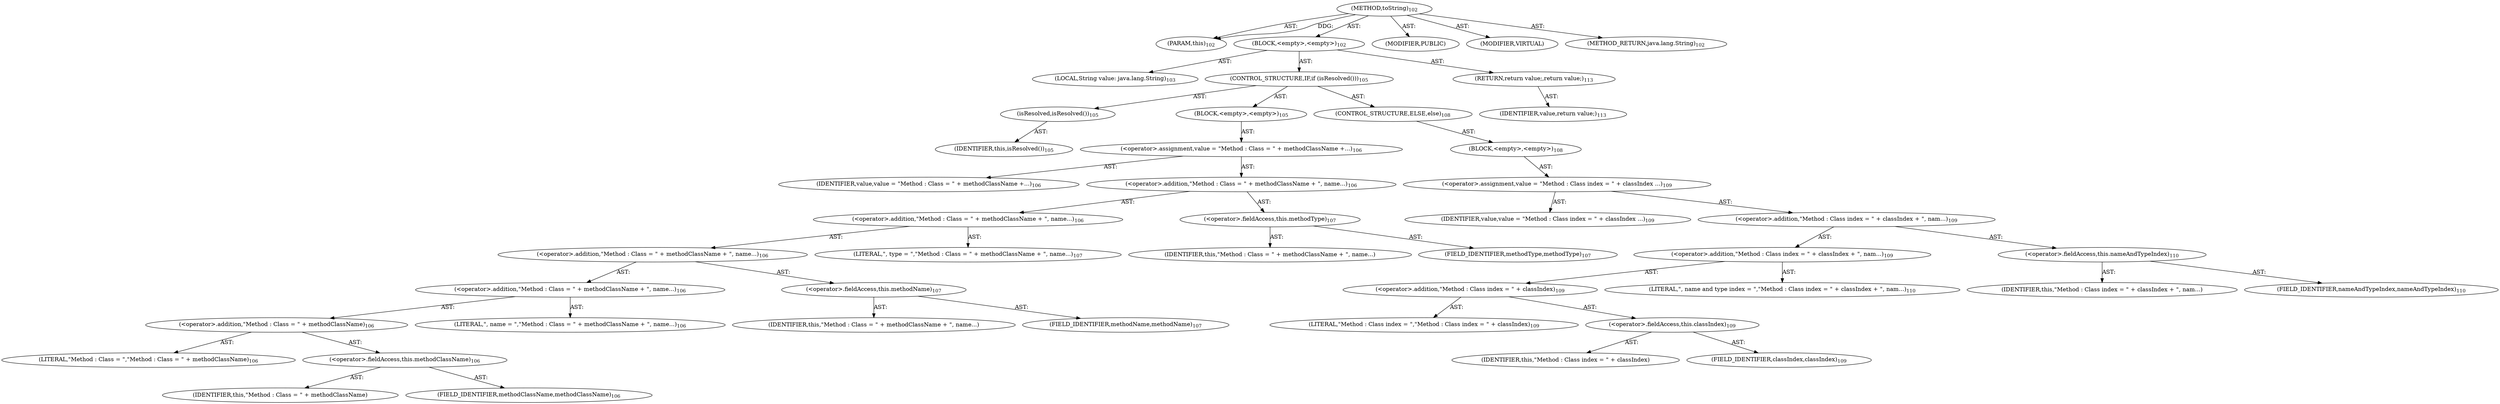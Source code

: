 digraph "toString" {  
"111669149698" [label = <(METHOD,toString)<SUB>102</SUB>> ]
"115964116992" [label = <(PARAM,this)<SUB>102</SUB>> ]
"25769803778" [label = <(BLOCK,&lt;empty&gt;,&lt;empty&gt;)<SUB>102</SUB>> ]
"94489280512" [label = <(LOCAL,String value: java.lang.String)<SUB>103</SUB>> ]
"47244640256" [label = <(CONTROL_STRUCTURE,IF,if (isResolved()))<SUB>105</SUB>> ]
"30064771079" [label = <(isResolved,isResolved())<SUB>105</SUB>> ]
"68719476736" [label = <(IDENTIFIER,this,isResolved())<SUB>105</SUB>> ]
"25769803779" [label = <(BLOCK,&lt;empty&gt;,&lt;empty&gt;)<SUB>105</SUB>> ]
"30064771080" [label = <(&lt;operator&gt;.assignment,value = &quot;Method : Class = &quot; + methodClassName +...)<SUB>106</SUB>> ]
"68719476743" [label = <(IDENTIFIER,value,value = &quot;Method : Class = &quot; + methodClassName +...)<SUB>106</SUB>> ]
"30064771081" [label = <(&lt;operator&gt;.addition,&quot;Method : Class = &quot; + methodClassName + &quot;, name...)<SUB>106</SUB>> ]
"30064771082" [label = <(&lt;operator&gt;.addition,&quot;Method : Class = &quot; + methodClassName + &quot;, name...)<SUB>106</SUB>> ]
"30064771083" [label = <(&lt;operator&gt;.addition,&quot;Method : Class = &quot; + methodClassName + &quot;, name...)<SUB>106</SUB>> ]
"30064771084" [label = <(&lt;operator&gt;.addition,&quot;Method : Class = &quot; + methodClassName + &quot;, name...)<SUB>106</SUB>> ]
"30064771085" [label = <(&lt;operator&gt;.addition,&quot;Method : Class = &quot; + methodClassName)<SUB>106</SUB>> ]
"90194313217" [label = <(LITERAL,&quot;Method : Class = &quot;,&quot;Method : Class = &quot; + methodClassName)<SUB>106</SUB>> ]
"30064771086" [label = <(&lt;operator&gt;.fieldAccess,this.methodClassName)<SUB>106</SUB>> ]
"68719476744" [label = <(IDENTIFIER,this,&quot;Method : Class = &quot; + methodClassName)> ]
"55834574850" [label = <(FIELD_IDENTIFIER,methodClassName,methodClassName)<SUB>106</SUB>> ]
"90194313218" [label = <(LITERAL,&quot;, name = &quot;,&quot;Method : Class = &quot; + methodClassName + &quot;, name...)<SUB>106</SUB>> ]
"30064771087" [label = <(&lt;operator&gt;.fieldAccess,this.methodName)<SUB>107</SUB>> ]
"68719476745" [label = <(IDENTIFIER,this,&quot;Method : Class = &quot; + methodClassName + &quot;, name...)> ]
"55834574851" [label = <(FIELD_IDENTIFIER,methodName,methodName)<SUB>107</SUB>> ]
"90194313219" [label = <(LITERAL,&quot;, type = &quot;,&quot;Method : Class = &quot; + methodClassName + &quot;, name...)<SUB>107</SUB>> ]
"30064771088" [label = <(&lt;operator&gt;.fieldAccess,this.methodType)<SUB>107</SUB>> ]
"68719476746" [label = <(IDENTIFIER,this,&quot;Method : Class = &quot; + methodClassName + &quot;, name...)> ]
"55834574852" [label = <(FIELD_IDENTIFIER,methodType,methodType)<SUB>107</SUB>> ]
"47244640257" [label = <(CONTROL_STRUCTURE,ELSE,else)<SUB>108</SUB>> ]
"25769803780" [label = <(BLOCK,&lt;empty&gt;,&lt;empty&gt;)<SUB>108</SUB>> ]
"30064771089" [label = <(&lt;operator&gt;.assignment,value = &quot;Method : Class index = &quot; + classIndex ...)<SUB>109</SUB>> ]
"68719476747" [label = <(IDENTIFIER,value,value = &quot;Method : Class index = &quot; + classIndex ...)<SUB>109</SUB>> ]
"30064771090" [label = <(&lt;operator&gt;.addition,&quot;Method : Class index = &quot; + classIndex + &quot;, nam...)<SUB>109</SUB>> ]
"30064771091" [label = <(&lt;operator&gt;.addition,&quot;Method : Class index = &quot; + classIndex + &quot;, nam...)<SUB>109</SUB>> ]
"30064771092" [label = <(&lt;operator&gt;.addition,&quot;Method : Class index = &quot; + classIndex)<SUB>109</SUB>> ]
"90194313220" [label = <(LITERAL,&quot;Method : Class index = &quot;,&quot;Method : Class index = &quot; + classIndex)<SUB>109</SUB>> ]
"30064771093" [label = <(&lt;operator&gt;.fieldAccess,this.classIndex)<SUB>109</SUB>> ]
"68719476748" [label = <(IDENTIFIER,this,&quot;Method : Class index = &quot; + classIndex)> ]
"55834574853" [label = <(FIELD_IDENTIFIER,classIndex,classIndex)<SUB>109</SUB>> ]
"90194313221" [label = <(LITERAL,&quot;, name and type index = &quot;,&quot;Method : Class index = &quot; + classIndex + &quot;, nam...)<SUB>110</SUB>> ]
"30064771094" [label = <(&lt;operator&gt;.fieldAccess,this.nameAndTypeIndex)<SUB>110</SUB>> ]
"68719476749" [label = <(IDENTIFIER,this,&quot;Method : Class index = &quot; + classIndex + &quot;, nam...)> ]
"55834574854" [label = <(FIELD_IDENTIFIER,nameAndTypeIndex,nameAndTypeIndex)<SUB>110</SUB>> ]
"146028888064" [label = <(RETURN,return value;,return value;)<SUB>113</SUB>> ]
"68719476750" [label = <(IDENTIFIER,value,return value;)<SUB>113</SUB>> ]
"133143986185" [label = <(MODIFIER,PUBLIC)> ]
"133143986186" [label = <(MODIFIER,VIRTUAL)> ]
"128849018882" [label = <(METHOD_RETURN,java.lang.String)<SUB>102</SUB>> ]
  "111669149698" -> "115964116992"  [ label = "AST: "] 
  "111669149698" -> "25769803778"  [ label = "AST: "] 
  "111669149698" -> "133143986185"  [ label = "AST: "] 
  "111669149698" -> "133143986186"  [ label = "AST: "] 
  "111669149698" -> "128849018882"  [ label = "AST: "] 
  "25769803778" -> "94489280512"  [ label = "AST: "] 
  "25769803778" -> "47244640256"  [ label = "AST: "] 
  "25769803778" -> "146028888064"  [ label = "AST: "] 
  "47244640256" -> "30064771079"  [ label = "AST: "] 
  "47244640256" -> "25769803779"  [ label = "AST: "] 
  "47244640256" -> "47244640257"  [ label = "AST: "] 
  "30064771079" -> "68719476736"  [ label = "AST: "] 
  "25769803779" -> "30064771080"  [ label = "AST: "] 
  "30064771080" -> "68719476743"  [ label = "AST: "] 
  "30064771080" -> "30064771081"  [ label = "AST: "] 
  "30064771081" -> "30064771082"  [ label = "AST: "] 
  "30064771081" -> "30064771088"  [ label = "AST: "] 
  "30064771082" -> "30064771083"  [ label = "AST: "] 
  "30064771082" -> "90194313219"  [ label = "AST: "] 
  "30064771083" -> "30064771084"  [ label = "AST: "] 
  "30064771083" -> "30064771087"  [ label = "AST: "] 
  "30064771084" -> "30064771085"  [ label = "AST: "] 
  "30064771084" -> "90194313218"  [ label = "AST: "] 
  "30064771085" -> "90194313217"  [ label = "AST: "] 
  "30064771085" -> "30064771086"  [ label = "AST: "] 
  "30064771086" -> "68719476744"  [ label = "AST: "] 
  "30064771086" -> "55834574850"  [ label = "AST: "] 
  "30064771087" -> "68719476745"  [ label = "AST: "] 
  "30064771087" -> "55834574851"  [ label = "AST: "] 
  "30064771088" -> "68719476746"  [ label = "AST: "] 
  "30064771088" -> "55834574852"  [ label = "AST: "] 
  "47244640257" -> "25769803780"  [ label = "AST: "] 
  "25769803780" -> "30064771089"  [ label = "AST: "] 
  "30064771089" -> "68719476747"  [ label = "AST: "] 
  "30064771089" -> "30064771090"  [ label = "AST: "] 
  "30064771090" -> "30064771091"  [ label = "AST: "] 
  "30064771090" -> "30064771094"  [ label = "AST: "] 
  "30064771091" -> "30064771092"  [ label = "AST: "] 
  "30064771091" -> "90194313221"  [ label = "AST: "] 
  "30064771092" -> "90194313220"  [ label = "AST: "] 
  "30064771092" -> "30064771093"  [ label = "AST: "] 
  "30064771093" -> "68719476748"  [ label = "AST: "] 
  "30064771093" -> "55834574853"  [ label = "AST: "] 
  "30064771094" -> "68719476749"  [ label = "AST: "] 
  "30064771094" -> "55834574854"  [ label = "AST: "] 
  "146028888064" -> "68719476750"  [ label = "AST: "] 
  "111669149698" -> "115964116992"  [ label = "DDG: "] 
}
